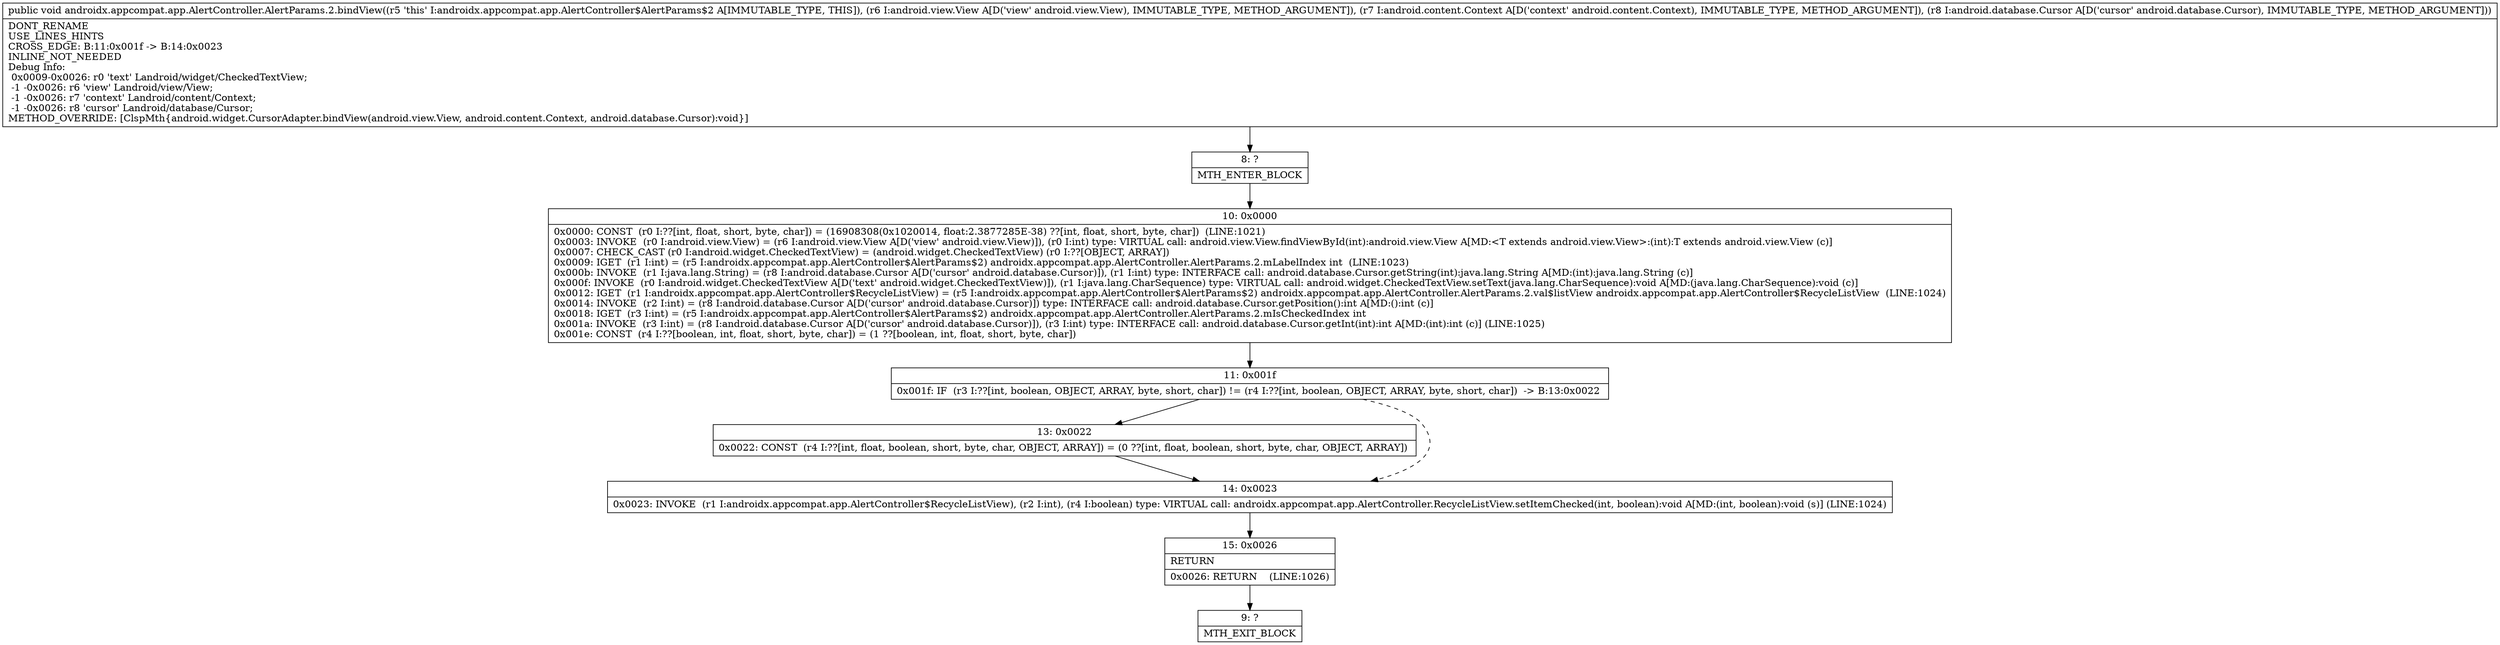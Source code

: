 digraph "CFG forandroidx.appcompat.app.AlertController.AlertParams.2.bindView(Landroid\/view\/View;Landroid\/content\/Context;Landroid\/database\/Cursor;)V" {
Node_8 [shape=record,label="{8\:\ ?|MTH_ENTER_BLOCK\l}"];
Node_10 [shape=record,label="{10\:\ 0x0000|0x0000: CONST  (r0 I:??[int, float, short, byte, char]) = (16908308(0x1020014, float:2.3877285E\-38) ??[int, float, short, byte, char])  (LINE:1021)\l0x0003: INVOKE  (r0 I:android.view.View) = (r6 I:android.view.View A[D('view' android.view.View)]), (r0 I:int) type: VIRTUAL call: android.view.View.findViewById(int):android.view.View A[MD:\<T extends android.view.View\>:(int):T extends android.view.View (c)]\l0x0007: CHECK_CAST (r0 I:android.widget.CheckedTextView) = (android.widget.CheckedTextView) (r0 I:??[OBJECT, ARRAY]) \l0x0009: IGET  (r1 I:int) = (r5 I:androidx.appcompat.app.AlertController$AlertParams$2) androidx.appcompat.app.AlertController.AlertParams.2.mLabelIndex int  (LINE:1023)\l0x000b: INVOKE  (r1 I:java.lang.String) = (r8 I:android.database.Cursor A[D('cursor' android.database.Cursor)]), (r1 I:int) type: INTERFACE call: android.database.Cursor.getString(int):java.lang.String A[MD:(int):java.lang.String (c)]\l0x000f: INVOKE  (r0 I:android.widget.CheckedTextView A[D('text' android.widget.CheckedTextView)]), (r1 I:java.lang.CharSequence) type: VIRTUAL call: android.widget.CheckedTextView.setText(java.lang.CharSequence):void A[MD:(java.lang.CharSequence):void (c)]\l0x0012: IGET  (r1 I:androidx.appcompat.app.AlertController$RecycleListView) = (r5 I:androidx.appcompat.app.AlertController$AlertParams$2) androidx.appcompat.app.AlertController.AlertParams.2.val$listView androidx.appcompat.app.AlertController$RecycleListView  (LINE:1024)\l0x0014: INVOKE  (r2 I:int) = (r8 I:android.database.Cursor A[D('cursor' android.database.Cursor)]) type: INTERFACE call: android.database.Cursor.getPosition():int A[MD:():int (c)]\l0x0018: IGET  (r3 I:int) = (r5 I:androidx.appcompat.app.AlertController$AlertParams$2) androidx.appcompat.app.AlertController.AlertParams.2.mIsCheckedIndex int \l0x001a: INVOKE  (r3 I:int) = (r8 I:android.database.Cursor A[D('cursor' android.database.Cursor)]), (r3 I:int) type: INTERFACE call: android.database.Cursor.getInt(int):int A[MD:(int):int (c)] (LINE:1025)\l0x001e: CONST  (r4 I:??[boolean, int, float, short, byte, char]) = (1 ??[boolean, int, float, short, byte, char]) \l}"];
Node_11 [shape=record,label="{11\:\ 0x001f|0x001f: IF  (r3 I:??[int, boolean, OBJECT, ARRAY, byte, short, char]) != (r4 I:??[int, boolean, OBJECT, ARRAY, byte, short, char])  \-\> B:13:0x0022 \l}"];
Node_13 [shape=record,label="{13\:\ 0x0022|0x0022: CONST  (r4 I:??[int, float, boolean, short, byte, char, OBJECT, ARRAY]) = (0 ??[int, float, boolean, short, byte, char, OBJECT, ARRAY]) \l}"];
Node_14 [shape=record,label="{14\:\ 0x0023|0x0023: INVOKE  (r1 I:androidx.appcompat.app.AlertController$RecycleListView), (r2 I:int), (r4 I:boolean) type: VIRTUAL call: androidx.appcompat.app.AlertController.RecycleListView.setItemChecked(int, boolean):void A[MD:(int, boolean):void (s)] (LINE:1024)\l}"];
Node_15 [shape=record,label="{15\:\ 0x0026|RETURN\l|0x0026: RETURN    (LINE:1026)\l}"];
Node_9 [shape=record,label="{9\:\ ?|MTH_EXIT_BLOCK\l}"];
MethodNode[shape=record,label="{public void androidx.appcompat.app.AlertController.AlertParams.2.bindView((r5 'this' I:androidx.appcompat.app.AlertController$AlertParams$2 A[IMMUTABLE_TYPE, THIS]), (r6 I:android.view.View A[D('view' android.view.View), IMMUTABLE_TYPE, METHOD_ARGUMENT]), (r7 I:android.content.Context A[D('context' android.content.Context), IMMUTABLE_TYPE, METHOD_ARGUMENT]), (r8 I:android.database.Cursor A[D('cursor' android.database.Cursor), IMMUTABLE_TYPE, METHOD_ARGUMENT]))  | DONT_RENAME\lUSE_LINES_HINTS\lCROSS_EDGE: B:11:0x001f \-\> B:14:0x0023\lINLINE_NOT_NEEDED\lDebug Info:\l  0x0009\-0x0026: r0 'text' Landroid\/widget\/CheckedTextView;\l  \-1 \-0x0026: r6 'view' Landroid\/view\/View;\l  \-1 \-0x0026: r7 'context' Landroid\/content\/Context;\l  \-1 \-0x0026: r8 'cursor' Landroid\/database\/Cursor;\lMETHOD_OVERRIDE: [ClspMth\{android.widget.CursorAdapter.bindView(android.view.View, android.content.Context, android.database.Cursor):void\}]\l}"];
MethodNode -> Node_8;Node_8 -> Node_10;
Node_10 -> Node_11;
Node_11 -> Node_13;
Node_11 -> Node_14[style=dashed];
Node_13 -> Node_14;
Node_14 -> Node_15;
Node_15 -> Node_9;
}

